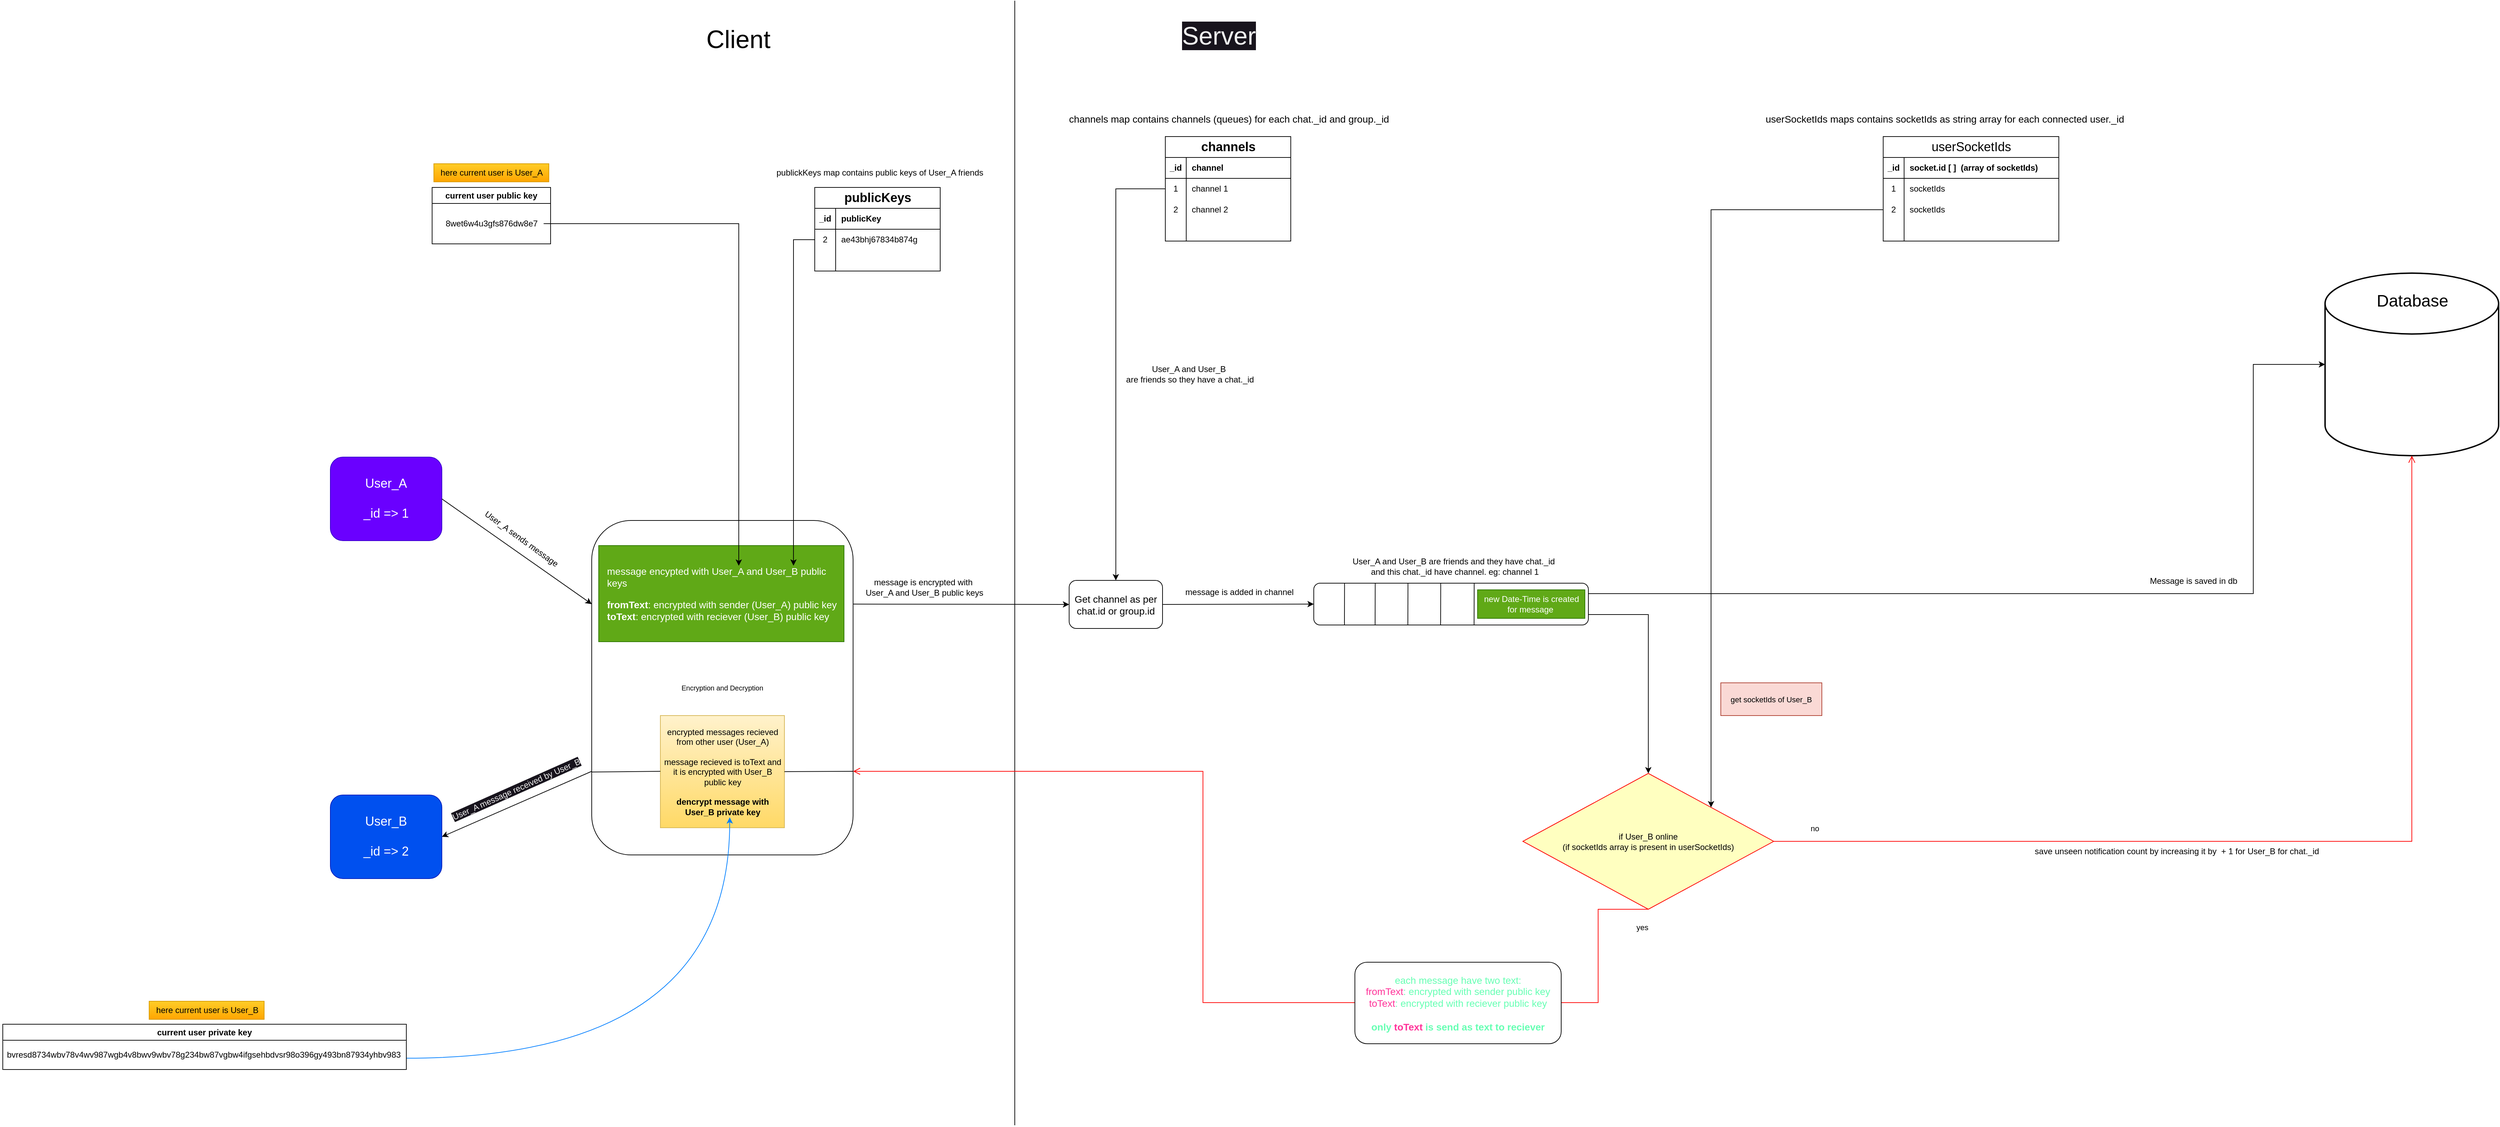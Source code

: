 <mxfile version="24.4.13" type="device">
  <diagram name="Page-1" id="xBdfEz-9WboyrYXsSSGI">
    <mxGraphModel dx="2035" dy="1531" grid="0" gridSize="10" guides="1" tooltips="1" connect="1" arrows="1" fold="1" page="0" pageScale="1" pageWidth="850" pageHeight="1100" math="0" shadow="0">
      <root>
        <mxCell id="0" />
        <mxCell id="1" parent="0" />
        <mxCell id="nuiKF1VjGRspzTlw7c-V-1" value="&lt;font style=&quot;font-size: 18px;&quot;&gt;User_A&lt;/font&gt;&lt;div&gt;&lt;span style=&quot;font-size: 18px;&quot;&gt;&lt;br&gt;&lt;/span&gt;&lt;div&gt;&lt;font style=&quot;font-size: 18px;&quot;&gt;_id =&amp;gt; 1&lt;/font&gt;&lt;/div&gt;&lt;/div&gt;" style="rounded=1;whiteSpace=wrap;html=1;fillColor=#6a00ff;strokeColor=#3700CC;fontColor=#ffffff;" parent="1" vertex="1">
          <mxGeometry x="-213" y="-31" width="160" height="120" as="geometry" />
        </mxCell>
        <mxCell id="nuiKF1VjGRspzTlw7c-V-3" value="" style="endArrow=none;html=1;rounded=0;" parent="1" edge="1">
          <mxGeometry width="50" height="50" relative="1" as="geometry">
            <mxPoint x="769" y="928" as="sourcePoint" />
            <mxPoint x="769" y="-686" as="targetPoint" />
          </mxGeometry>
        </mxCell>
        <mxCell id="nuiKF1VjGRspzTlw7c-V-4" value="&lt;font style=&quot;font-size: 10px;&quot;&gt;Encryption and Decryption&lt;/font&gt;" style="rounded=1;whiteSpace=wrap;html=1;direction=south;" parent="1" vertex="1">
          <mxGeometry x="162" y="60" width="375" height="480" as="geometry" />
        </mxCell>
        <mxCell id="nuiKF1VjGRspzTlw7c-V-5" value="" style="endArrow=classic;html=1;rounded=0;exitX=1;exitY=0.5;exitDx=0;exitDy=0;entryX=0.25;entryY=1;entryDx=0;entryDy=0;" parent="1" source="nuiKF1VjGRspzTlw7c-V-1" target="nuiKF1VjGRspzTlw7c-V-4" edge="1">
          <mxGeometry width="50" height="50" relative="1" as="geometry">
            <mxPoint x="400" y="340" as="sourcePoint" />
            <mxPoint x="450" y="290" as="targetPoint" />
          </mxGeometry>
        </mxCell>
        <mxCell id="nuiKF1VjGRspzTlw7c-V-6" value="User_A sends message" style="text;html=1;align=center;verticalAlign=middle;resizable=0;points=[];autosize=1;strokeColor=none;fillColor=none;rotation=36;" parent="1" vertex="1">
          <mxGeometry x="-12" y="73" width="145" height="26" as="geometry" />
        </mxCell>
        <mxCell id="nuiKF1VjGRspzTlw7c-V-7" value="" style="endArrow=classic;html=1;rounded=0;entryX=0;entryY=0.5;entryDx=0;entryDy=0;exitX=1;exitY=0.5;exitDx=0;exitDy=0;" parent="1" source="nuiKF1VjGRspzTlw7c-V-119" target="nuiKF1VjGRspzTlw7c-V-11" edge="1">
          <mxGeometry width="50" height="50" relative="1" as="geometry">
            <mxPoint x="993" y="196" as="sourcePoint" />
            <mxPoint x="881" y="180" as="targetPoint" />
          </mxGeometry>
        </mxCell>
        <mxCell id="nuiKF1VjGRspzTlw7c-V-8" value="message is encrypted with&amp;nbsp;&lt;div&gt;User_A and User_B public keys&lt;/div&gt;" style="text;html=1;align=center;verticalAlign=middle;resizable=0;points=[];autosize=1;strokeColor=none;fillColor=none;" parent="1" vertex="1">
          <mxGeometry x="545" y="135" width="187" height="41" as="geometry" />
        </mxCell>
        <mxCell id="nuiKF1VjGRspzTlw7c-V-9" value="&lt;font style=&quot;font-size: 36px;&quot;&gt;Client&lt;/font&gt;" style="text;html=1;align=center;verticalAlign=middle;resizable=0;points=[];autosize=1;strokeColor=none;fillColor=none;" parent="1" vertex="1">
          <mxGeometry x="317" y="-659" width="110" height="55" as="geometry" />
        </mxCell>
        <mxCell id="nuiKF1VjGRspzTlw7c-V-10" value="&lt;span style=&quot;color: rgb(240, 240, 240); font-family: Helvetica; font-size: 36px; font-style: normal; font-variant-ligatures: normal; font-variant-caps: normal; font-weight: 400; letter-spacing: normal; orphans: 2; text-align: center; text-indent: 0px; text-transform: none; widows: 2; word-spacing: 0px; -webkit-text-stroke-width: 0px; white-space: nowrap; background-color: rgb(24, 20, 29); text-decoration-thickness: initial; text-decoration-style: initial; text-decoration-color: initial; display: inline !important; float: none;&quot;&gt;Server&lt;/span&gt;" style="text;whiteSpace=wrap;html=1;" parent="1" vertex="1">
          <mxGeometry x="1007.003" y="-663.995" width="120" height="65" as="geometry" />
        </mxCell>
        <mxCell id="nuiKF1VjGRspzTlw7c-V-32" style="edgeStyle=orthogonalEdgeStyle;rounded=0;orthogonalLoop=1;jettySize=auto;html=1;exitX=1;exitY=0.75;exitDx=0;exitDy=0;entryX=0.5;entryY=0;entryDx=0;entryDy=0;" parent="1" source="nuiKF1VjGRspzTlw7c-V-11" target="nuiKF1VjGRspzTlw7c-V-44" edge="1">
          <mxGeometry relative="1" as="geometry">
            <mxPoint x="1573" y="460" as="targetPoint" />
            <mxPoint x="1477" y="194" as="sourcePoint" />
          </mxGeometry>
        </mxCell>
        <mxCell id="nuiKF1VjGRspzTlw7c-V-33" style="edgeStyle=orthogonalEdgeStyle;rounded=0;orthogonalLoop=1;jettySize=auto;html=1;exitX=1;exitY=0.25;exitDx=0;exitDy=0;entryX=0;entryY=0.5;entryDx=0;entryDy=0;entryPerimeter=0;" parent="1" source="nuiKF1VjGRspzTlw7c-V-11" target="nuiKF1VjGRspzTlw7c-V-34" edge="1">
          <mxGeometry relative="1" as="geometry">
            <mxPoint x="2340" y="-74" as="targetPoint" />
            <Array as="points">
              <mxPoint x="2546" y="165" />
              <mxPoint x="2546" y="-164" />
            </Array>
          </mxGeometry>
        </mxCell>
        <mxCell id="nuiKF1VjGRspzTlw7c-V-11" value="" style="rounded=1;whiteSpace=wrap;html=1;" parent="1" vertex="1">
          <mxGeometry x="1198" y="150" width="394" height="60" as="geometry" />
        </mxCell>
        <mxCell id="nuiKF1VjGRspzTlw7c-V-15" value="&lt;font style=&quot;font-size: 14px;&quot;&gt;channels map contains channels (queues) for each chat._id and group._id&lt;/font&gt;" style="text;html=1;align=center;verticalAlign=middle;resizable=0;points=[];autosize=1;strokeColor=none;fillColor=none;" parent="1" vertex="1">
          <mxGeometry x="837" y="-531" width="477" height="29" as="geometry" />
        </mxCell>
        <mxCell id="nuiKF1VjGRspzTlw7c-V-17" value="&lt;span style=&quot;font-size: 18px; text-wrap: wrap;&quot;&gt;channels&lt;/span&gt;" style="shape=table;startSize=30;container=1;collapsible=1;childLayout=tableLayout;fixedRows=1;rowLines=0;fontStyle=1;align=center;resizeLast=1;html=1;" parent="1" vertex="1">
          <mxGeometry x="985" y="-491" width="180" height="150" as="geometry" />
        </mxCell>
        <mxCell id="nuiKF1VjGRspzTlw7c-V-18" value="" style="shape=tableRow;horizontal=0;startSize=0;swimlaneHead=0;swimlaneBody=0;fillColor=none;collapsible=0;dropTarget=0;points=[[0,0.5],[1,0.5]];portConstraint=eastwest;top=0;left=0;right=0;bottom=1;" parent="nuiKF1VjGRspzTlw7c-V-17" vertex="1">
          <mxGeometry y="30" width="180" height="30" as="geometry" />
        </mxCell>
        <mxCell id="nuiKF1VjGRspzTlw7c-V-19" value="_id" style="shape=partialRectangle;connectable=0;fillColor=none;top=0;left=0;bottom=0;right=0;fontStyle=1;overflow=hidden;whiteSpace=wrap;html=1;" parent="nuiKF1VjGRspzTlw7c-V-18" vertex="1">
          <mxGeometry width="30" height="30" as="geometry">
            <mxRectangle width="30" height="30" as="alternateBounds" />
          </mxGeometry>
        </mxCell>
        <mxCell id="nuiKF1VjGRspzTlw7c-V-20" value="channel" style="shape=partialRectangle;connectable=0;fillColor=none;top=0;left=0;bottom=0;right=0;align=left;spacingLeft=6;fontStyle=1;overflow=hidden;whiteSpace=wrap;html=1;" parent="nuiKF1VjGRspzTlw7c-V-18" vertex="1">
          <mxGeometry x="30" width="150" height="30" as="geometry">
            <mxRectangle width="150" height="30" as="alternateBounds" />
          </mxGeometry>
        </mxCell>
        <mxCell id="nuiKF1VjGRspzTlw7c-V-21" value="" style="shape=tableRow;horizontal=0;startSize=0;swimlaneHead=0;swimlaneBody=0;fillColor=none;collapsible=0;dropTarget=0;points=[[0,0.5],[1,0.5]];portConstraint=eastwest;top=0;left=0;right=0;bottom=0;" parent="nuiKF1VjGRspzTlw7c-V-17" vertex="1">
          <mxGeometry y="60" width="180" height="30" as="geometry" />
        </mxCell>
        <mxCell id="nuiKF1VjGRspzTlw7c-V-22" value="1" style="shape=partialRectangle;connectable=0;fillColor=none;top=0;left=0;bottom=0;right=0;editable=1;overflow=hidden;whiteSpace=wrap;html=1;" parent="nuiKF1VjGRspzTlw7c-V-21" vertex="1">
          <mxGeometry width="30" height="30" as="geometry">
            <mxRectangle width="30" height="30" as="alternateBounds" />
          </mxGeometry>
        </mxCell>
        <mxCell id="nuiKF1VjGRspzTlw7c-V-23" value="channel 1" style="shape=partialRectangle;connectable=0;fillColor=none;top=0;left=0;bottom=0;right=0;align=left;spacingLeft=6;overflow=hidden;whiteSpace=wrap;html=1;" parent="nuiKF1VjGRspzTlw7c-V-21" vertex="1">
          <mxGeometry x="30" width="150" height="30" as="geometry">
            <mxRectangle width="150" height="30" as="alternateBounds" />
          </mxGeometry>
        </mxCell>
        <mxCell id="nuiKF1VjGRspzTlw7c-V-24" value="" style="shape=tableRow;horizontal=0;startSize=0;swimlaneHead=0;swimlaneBody=0;fillColor=none;collapsible=0;dropTarget=0;points=[[0,0.5],[1,0.5]];portConstraint=eastwest;top=0;left=0;right=0;bottom=0;" parent="nuiKF1VjGRspzTlw7c-V-17" vertex="1">
          <mxGeometry y="90" width="180" height="30" as="geometry" />
        </mxCell>
        <mxCell id="nuiKF1VjGRspzTlw7c-V-25" value="2" style="shape=partialRectangle;connectable=0;fillColor=none;top=0;left=0;bottom=0;right=0;editable=1;overflow=hidden;whiteSpace=wrap;html=1;" parent="nuiKF1VjGRspzTlw7c-V-24" vertex="1">
          <mxGeometry width="30" height="30" as="geometry">
            <mxRectangle width="30" height="30" as="alternateBounds" />
          </mxGeometry>
        </mxCell>
        <mxCell id="nuiKF1VjGRspzTlw7c-V-26" value="channel 2" style="shape=partialRectangle;connectable=0;fillColor=none;top=0;left=0;bottom=0;right=0;align=left;spacingLeft=6;overflow=hidden;whiteSpace=wrap;html=1;" parent="nuiKF1VjGRspzTlw7c-V-24" vertex="1">
          <mxGeometry x="30" width="150" height="30" as="geometry">
            <mxRectangle width="150" height="30" as="alternateBounds" />
          </mxGeometry>
        </mxCell>
        <mxCell id="nuiKF1VjGRspzTlw7c-V-27" value="" style="shape=tableRow;horizontal=0;startSize=0;swimlaneHead=0;swimlaneBody=0;fillColor=none;collapsible=0;dropTarget=0;points=[[0,0.5],[1,0.5]];portConstraint=eastwest;top=0;left=0;right=0;bottom=0;" parent="nuiKF1VjGRspzTlw7c-V-17" vertex="1">
          <mxGeometry y="120" width="180" height="30" as="geometry" />
        </mxCell>
        <mxCell id="nuiKF1VjGRspzTlw7c-V-28" value="" style="shape=partialRectangle;connectable=0;fillColor=none;top=0;left=0;bottom=0;right=0;editable=1;overflow=hidden;whiteSpace=wrap;html=1;" parent="nuiKF1VjGRspzTlw7c-V-27" vertex="1">
          <mxGeometry width="30" height="30" as="geometry">
            <mxRectangle width="30" height="30" as="alternateBounds" />
          </mxGeometry>
        </mxCell>
        <mxCell id="nuiKF1VjGRspzTlw7c-V-29" value="" style="shape=partialRectangle;connectable=0;fillColor=none;top=0;left=0;bottom=0;right=0;align=left;spacingLeft=6;overflow=hidden;whiteSpace=wrap;html=1;" parent="nuiKF1VjGRspzTlw7c-V-27" vertex="1">
          <mxGeometry x="30" width="150" height="30" as="geometry">
            <mxRectangle width="150" height="30" as="alternateBounds" />
          </mxGeometry>
        </mxCell>
        <mxCell id="nuiKF1VjGRspzTlw7c-V-30" value="User_A and User_B are friends and they have chat._id&amp;nbsp;&lt;div&gt;and this chat._id have channel. eg: channel 1&lt;/div&gt;" style="text;html=1;align=center;verticalAlign=middle;resizable=0;points=[];autosize=1;strokeColor=none;fillColor=none;" parent="1" vertex="1">
          <mxGeometry x="1244" y="105" width="312" height="41" as="geometry" />
        </mxCell>
        <mxCell id="nuiKF1VjGRspzTlw7c-V-31" value="message is added in channel" style="text;html=1;align=center;verticalAlign=middle;resizable=0;points=[];autosize=1;strokeColor=none;fillColor=none;" parent="1" vertex="1">
          <mxGeometry x="1004" y="150" width="173" height="26" as="geometry" />
        </mxCell>
        <mxCell id="nuiKF1VjGRspzTlw7c-V-34" value="" style="strokeWidth=2;html=1;shape=mxgraph.flowchart.database;whiteSpace=wrap;" parent="1" vertex="1">
          <mxGeometry x="2649" y="-295" width="249" height="262" as="geometry" />
        </mxCell>
        <mxCell id="nuiKF1VjGRspzTlw7c-V-35" value="&lt;font style=&quot;font-size: 24px;&quot;&gt;Database&lt;/font&gt;" style="text;html=1;align=center;verticalAlign=middle;resizable=0;points=[];autosize=1;strokeColor=none;fillColor=none;" parent="1" vertex="1">
          <mxGeometry x="2713" y="-276" width="121" height="41" as="geometry" />
        </mxCell>
        <mxCell id="nuiKF1VjGRspzTlw7c-V-36" value="Message is saved in db" style="text;html=1;align=center;verticalAlign=middle;resizable=0;points=[];autosize=1;strokeColor=none;fillColor=none;" parent="1" vertex="1">
          <mxGeometry x="2388" y="133.5" width="143" height="26" as="geometry" />
        </mxCell>
        <mxCell id="nuiKF1VjGRspzTlw7c-V-37" value="" style="endArrow=none;html=1;rounded=0;exitX=0.806;exitY=0.996;exitDx=0;exitDy=0;exitPerimeter=0;" parent="1" edge="1">
          <mxGeometry width="50" height="50" relative="1" as="geometry">
            <mxPoint x="1428.002" y="210" as="sourcePoint" />
            <mxPoint x="1428.17" y="150.24" as="targetPoint" />
          </mxGeometry>
        </mxCell>
        <mxCell id="nuiKF1VjGRspzTlw7c-V-39" value="new Date-Time is created&lt;div&gt;for message&amp;nbsp;&lt;/div&gt;" style="text;html=1;align=center;verticalAlign=middle;resizable=0;points=[];autosize=1;strokeColor=#2D7600;fillColor=#60a917;fontColor=#ffffff;" parent="1" vertex="1">
          <mxGeometry x="1433" y="159.5" width="154" height="41" as="geometry" />
        </mxCell>
        <mxCell id="nuiKF1VjGRspzTlw7c-V-40" value="" style="endArrow=none;html=1;rounded=0;exitX=0.806;exitY=0.996;exitDx=0;exitDy=0;exitPerimeter=0;" parent="1" edge="1">
          <mxGeometry width="50" height="50" relative="1" as="geometry">
            <mxPoint x="1380.002" y="210" as="sourcePoint" />
            <mxPoint x="1380.17" y="150.24" as="targetPoint" />
          </mxGeometry>
        </mxCell>
        <mxCell id="nuiKF1VjGRspzTlw7c-V-41" value="" style="endArrow=none;html=1;rounded=0;exitX=0.806;exitY=0.996;exitDx=0;exitDy=0;exitPerimeter=0;" parent="1" edge="1">
          <mxGeometry width="50" height="50" relative="1" as="geometry">
            <mxPoint x="1333.002" y="210" as="sourcePoint" />
            <mxPoint x="1333.17" y="150.24" as="targetPoint" />
          </mxGeometry>
        </mxCell>
        <mxCell id="nuiKF1VjGRspzTlw7c-V-42" value="" style="endArrow=none;html=1;rounded=0;exitX=0.806;exitY=0.996;exitDx=0;exitDy=0;exitPerimeter=0;" parent="1" edge="1">
          <mxGeometry width="50" height="50" relative="1" as="geometry">
            <mxPoint x="1286.002" y="210" as="sourcePoint" />
            <mxPoint x="1286.17" y="150.24" as="targetPoint" />
          </mxGeometry>
        </mxCell>
        <mxCell id="nuiKF1VjGRspzTlw7c-V-43" value="" style="endArrow=none;html=1;rounded=0;exitX=0.806;exitY=0.996;exitDx=0;exitDy=0;exitPerimeter=0;" parent="1" edge="1">
          <mxGeometry width="50" height="50" relative="1" as="geometry">
            <mxPoint x="1242.002" y="209.76" as="sourcePoint" />
            <mxPoint x="1242.17" y="150" as="targetPoint" />
          </mxGeometry>
        </mxCell>
        <mxCell id="nuiKF1VjGRspzTlw7c-V-44" value="if User_B online&lt;div&gt;(if socketIds array is present in userSocketIds)&lt;/div&gt;" style="rhombus;whiteSpace=wrap;html=1;fontColor=#000000;fillColor=#ffffc0;strokeColor=#ff0000;" parent="1" vertex="1">
          <mxGeometry x="1498" y="423" width="360" height="195" as="geometry" />
        </mxCell>
        <mxCell id="nuiKF1VjGRspzTlw7c-V-45" value="no" style="edgeStyle=orthogonalEdgeStyle;html=1;align=left;verticalAlign=bottom;endArrow=open;endSize=8;strokeColor=#ff0000;rounded=0;entryX=0.5;entryY=1;entryDx=0;entryDy=0;entryPerimeter=0;" parent="1" source="nuiKF1VjGRspzTlw7c-V-44" target="nuiKF1VjGRspzTlw7c-V-34" edge="1">
          <mxGeometry x="-0.931" y="10" relative="1" as="geometry">
            <mxPoint x="2062" y="365" as="targetPoint" />
            <mxPoint as="offset" />
          </mxGeometry>
        </mxCell>
        <mxCell id="nuiKF1VjGRspzTlw7c-V-46" value="yes" style="edgeStyle=orthogonalEdgeStyle;html=1;align=left;verticalAlign=top;endArrow=open;endSize=8;strokeColor=#ff0000;rounded=0;exitX=0.5;exitY=1;exitDx=0;exitDy=0;entryX=0.75;entryY=0;entryDx=0;entryDy=0;" parent="1" source="nuiKF1VjGRspzTlw7c-V-44" target="nuiKF1VjGRspzTlw7c-V-4" edge="1">
          <mxGeometry x="-0.976" y="13" relative="1" as="geometry">
            <mxPoint x="430" y="550" as="targetPoint" />
            <Array as="points">
              <mxPoint x="1606" y="752" />
              <mxPoint x="1039" y="752" />
              <mxPoint x="1039" y="420" />
            </Array>
            <mxPoint as="offset" />
          </mxGeometry>
        </mxCell>
        <mxCell id="nuiKF1VjGRspzTlw7c-V-47" value="save unseen notification count by increasing it by&amp;nbsp; + 1 for User_B for chat._id" style="text;html=1;align=center;verticalAlign=middle;resizable=0;points=[];autosize=1;strokeColor=none;fillColor=none;" parent="1" vertex="1">
          <mxGeometry x="2223" y="522" width="426" height="26" as="geometry" />
        </mxCell>
        <mxCell id="nuiKF1VjGRspzTlw7c-V-91" value="&lt;font style=&quot;font-size: 14px;&quot;&gt;userSocketIds maps contains socketIds as string array for each connected user._id&amp;nbsp;&lt;/font&gt;" style="text;html=1;align=center;verticalAlign=middle;resizable=0;points=[];autosize=1;strokeColor=none;fillColor=none;" parent="1" vertex="1">
          <mxGeometry x="1837" y="-531" width="536" height="29" as="geometry" />
        </mxCell>
        <mxCell id="nuiKF1VjGRspzTlw7c-V-92" value="&lt;span style=&quot;font-weight: 400;&quot;&gt;&lt;font style=&quot;font-size: 18px;&quot;&gt;userSocketIds&lt;/font&gt;&lt;/span&gt;" style="shape=table;startSize=30;container=1;collapsible=1;childLayout=tableLayout;fixedRows=1;rowLines=0;fontStyle=1;align=center;resizeLast=1;html=1;" parent="1" vertex="1">
          <mxGeometry x="2015" y="-491" width="252" height="150" as="geometry" />
        </mxCell>
        <mxCell id="nuiKF1VjGRspzTlw7c-V-93" value="" style="shape=tableRow;horizontal=0;startSize=0;swimlaneHead=0;swimlaneBody=0;fillColor=none;collapsible=0;dropTarget=0;points=[[0,0.5],[1,0.5]];portConstraint=eastwest;top=0;left=0;right=0;bottom=1;" parent="nuiKF1VjGRspzTlw7c-V-92" vertex="1">
          <mxGeometry y="30" width="252" height="30" as="geometry" />
        </mxCell>
        <mxCell id="nuiKF1VjGRspzTlw7c-V-94" value="_id" style="shape=partialRectangle;connectable=0;fillColor=none;top=0;left=0;bottom=0;right=0;fontStyle=1;overflow=hidden;whiteSpace=wrap;html=1;" parent="nuiKF1VjGRspzTlw7c-V-93" vertex="1">
          <mxGeometry width="30" height="30" as="geometry">
            <mxRectangle width="30" height="30" as="alternateBounds" />
          </mxGeometry>
        </mxCell>
        <mxCell id="nuiKF1VjGRspzTlw7c-V-95" value="socket.id [ ]&amp;nbsp; (array of socketIds)" style="shape=partialRectangle;connectable=0;fillColor=none;top=0;left=0;bottom=0;right=0;align=left;spacingLeft=6;fontStyle=1;overflow=hidden;whiteSpace=wrap;html=1;" parent="nuiKF1VjGRspzTlw7c-V-93" vertex="1">
          <mxGeometry x="30" width="222" height="30" as="geometry">
            <mxRectangle width="222" height="30" as="alternateBounds" />
          </mxGeometry>
        </mxCell>
        <mxCell id="nuiKF1VjGRspzTlw7c-V-96" value="" style="shape=tableRow;horizontal=0;startSize=0;swimlaneHead=0;swimlaneBody=0;fillColor=none;collapsible=0;dropTarget=0;points=[[0,0.5],[1,0.5]];portConstraint=eastwest;top=0;left=0;right=0;bottom=0;" parent="nuiKF1VjGRspzTlw7c-V-92" vertex="1">
          <mxGeometry y="60" width="252" height="30" as="geometry" />
        </mxCell>
        <mxCell id="nuiKF1VjGRspzTlw7c-V-97" value="1" style="shape=partialRectangle;connectable=0;fillColor=none;top=0;left=0;bottom=0;right=0;editable=1;overflow=hidden;whiteSpace=wrap;html=1;" parent="nuiKF1VjGRspzTlw7c-V-96" vertex="1">
          <mxGeometry width="30" height="30" as="geometry">
            <mxRectangle width="30" height="30" as="alternateBounds" />
          </mxGeometry>
        </mxCell>
        <mxCell id="nuiKF1VjGRspzTlw7c-V-98" value="socketIds" style="shape=partialRectangle;connectable=0;fillColor=none;top=0;left=0;bottom=0;right=0;align=left;spacingLeft=6;overflow=hidden;whiteSpace=wrap;html=1;" parent="nuiKF1VjGRspzTlw7c-V-96" vertex="1">
          <mxGeometry x="30" width="222" height="30" as="geometry">
            <mxRectangle width="222" height="30" as="alternateBounds" />
          </mxGeometry>
        </mxCell>
        <mxCell id="nuiKF1VjGRspzTlw7c-V-99" value="" style="shape=tableRow;horizontal=0;startSize=0;swimlaneHead=0;swimlaneBody=0;fillColor=none;collapsible=0;dropTarget=0;points=[[0,0.5],[1,0.5]];portConstraint=eastwest;top=0;left=0;right=0;bottom=0;" parent="nuiKF1VjGRspzTlw7c-V-92" vertex="1">
          <mxGeometry y="90" width="252" height="30" as="geometry" />
        </mxCell>
        <mxCell id="nuiKF1VjGRspzTlw7c-V-100" value="2" style="shape=partialRectangle;connectable=0;fillColor=none;top=0;left=0;bottom=0;right=0;editable=1;overflow=hidden;whiteSpace=wrap;html=1;" parent="nuiKF1VjGRspzTlw7c-V-99" vertex="1">
          <mxGeometry width="30" height="30" as="geometry">
            <mxRectangle width="30" height="30" as="alternateBounds" />
          </mxGeometry>
        </mxCell>
        <mxCell id="nuiKF1VjGRspzTlw7c-V-101" value="socketIds" style="shape=partialRectangle;connectable=0;fillColor=none;top=0;left=0;bottom=0;right=0;align=left;spacingLeft=6;overflow=hidden;whiteSpace=wrap;html=1;" parent="nuiKF1VjGRspzTlw7c-V-99" vertex="1">
          <mxGeometry x="30" width="222" height="30" as="geometry">
            <mxRectangle width="222" height="30" as="alternateBounds" />
          </mxGeometry>
        </mxCell>
        <mxCell id="nuiKF1VjGRspzTlw7c-V-102" value="" style="shape=tableRow;horizontal=0;startSize=0;swimlaneHead=0;swimlaneBody=0;fillColor=none;collapsible=0;dropTarget=0;points=[[0,0.5],[1,0.5]];portConstraint=eastwest;top=0;left=0;right=0;bottom=0;" parent="nuiKF1VjGRspzTlw7c-V-92" vertex="1">
          <mxGeometry y="120" width="252" height="30" as="geometry" />
        </mxCell>
        <mxCell id="nuiKF1VjGRspzTlw7c-V-103" value="" style="shape=partialRectangle;connectable=0;fillColor=none;top=0;left=0;bottom=0;right=0;editable=1;overflow=hidden;whiteSpace=wrap;html=1;" parent="nuiKF1VjGRspzTlw7c-V-102" vertex="1">
          <mxGeometry width="30" height="30" as="geometry">
            <mxRectangle width="30" height="30" as="alternateBounds" />
          </mxGeometry>
        </mxCell>
        <mxCell id="nuiKF1VjGRspzTlw7c-V-104" value="" style="shape=partialRectangle;connectable=0;fillColor=none;top=0;left=0;bottom=0;right=0;align=left;spacingLeft=6;overflow=hidden;whiteSpace=wrap;html=1;" parent="nuiKF1VjGRspzTlw7c-V-102" vertex="1">
          <mxGeometry x="30" width="222" height="30" as="geometry">
            <mxRectangle width="222" height="30" as="alternateBounds" />
          </mxGeometry>
        </mxCell>
        <mxCell id="nuiKF1VjGRspzTlw7c-V-112" style="edgeStyle=orthogonalEdgeStyle;rounded=0;orthogonalLoop=1;jettySize=auto;html=1;exitX=0;exitY=0.5;exitDx=0;exitDy=0;entryX=1;entryY=0;entryDx=0;entryDy=0;" parent="1" source="nuiKF1VjGRspzTlw7c-V-99" target="nuiKF1VjGRspzTlw7c-V-44" edge="1">
          <mxGeometry relative="1" as="geometry">
            <mxPoint x="1902" y="267" as="targetPoint" />
          </mxGeometry>
        </mxCell>
        <mxCell id="nuiKF1VjGRspzTlw7c-V-115" value="" style="endArrow=classic;html=1;rounded=0;entryX=1;entryY=0.5;entryDx=0;entryDy=0;exitX=0.75;exitY=1;exitDx=0;exitDy=0;" parent="1" source="nuiKF1VjGRspzTlw7c-V-4" target="cfrhRi3zTsHiO-jlDfqi-20" edge="1">
          <mxGeometry width="50" height="50" relative="1" as="geometry">
            <mxPoint x="11" y="444" as="sourcePoint" />
            <mxPoint x="-53.0" y="514.5" as="targetPoint" />
          </mxGeometry>
        </mxCell>
        <mxCell id="nuiKF1VjGRspzTlw7c-V-116" value="&lt;span style=&quot;color: rgb(240, 240, 240); font-family: Helvetica; font-size: 12px; font-style: normal; font-variant-ligatures: normal; font-variant-caps: normal; font-weight: 400; letter-spacing: normal; orphans: 2; text-align: center; text-indent: 0px; text-transform: none; widows: 2; word-spacing: 0px; -webkit-text-stroke-width: 0px; white-space: nowrap; background-color: rgb(24, 20, 29); text-decoration-thickness: initial; text-decoration-style: initial; text-decoration-color: initial; display: inline !important; float: none;&quot;&gt;User_A message received by User_B&lt;/span&gt;" style="text;whiteSpace=wrap;html=1;rotation=-24;" parent="1" vertex="1">
          <mxGeometry x="-46" y="431" width="205" height="36" as="geometry" />
        </mxCell>
        <mxCell id="nuiKF1VjGRspzTlw7c-V-118" value="&lt;font color=&quot;#66ffb3&quot; style=&quot;font-size: 14px;&quot;&gt;each message have two text:&lt;/font&gt;&lt;div&gt;&lt;font color=&quot;#ff3399&quot; style=&quot;font-size: 14px;&quot;&gt;fromText&lt;/font&gt;&lt;font color=&quot;#66ffb3&quot; style=&quot;font-size: 14px;&quot;&gt;: encrypted with sender public key&lt;/font&gt;&lt;/div&gt;&lt;div&gt;&lt;font color=&quot;#ff3399&quot; style=&quot;font-size: 14px;&quot;&gt;toText&lt;/font&gt;&lt;font color=&quot;#66ffb3&quot; style=&quot;font-size: 14px;&quot;&gt;: encrypted with reciever public key&lt;/font&gt;&lt;/div&gt;&lt;div&gt;&lt;font color=&quot;#66ffb3&quot; style=&quot;font-size: 14px;&quot;&gt;&lt;br&gt;&lt;/font&gt;&lt;/div&gt;&lt;div&gt;&lt;font style=&quot;font-size: 14px;&quot;&gt;&lt;b style=&quot;&quot;&gt;&lt;font color=&quot;#66ffb3&quot;&gt;only &lt;/font&gt;&lt;font color=&quot;#ff3399&quot;&gt;toText&lt;/font&gt;&lt;font color=&quot;#66ffb3&quot;&gt; is send as text to reciever&lt;/font&gt;&lt;/b&gt;&lt;/font&gt;&lt;/div&gt;" style="rounded=1;whiteSpace=wrap;html=1;" parent="1" vertex="1">
          <mxGeometry x="1257" y="694" width="296" height="117" as="geometry" />
        </mxCell>
        <mxCell id="nuiKF1VjGRspzTlw7c-V-120" style="edgeStyle=orthogonalEdgeStyle;rounded=0;orthogonalLoop=1;jettySize=auto;html=1;exitX=0;exitY=0.5;exitDx=0;exitDy=0;entryX=0.5;entryY=0;entryDx=0;entryDy=0;" parent="1" source="nuiKF1VjGRspzTlw7c-V-21" target="nuiKF1VjGRspzTlw7c-V-119" edge="1">
          <mxGeometry relative="1" as="geometry" />
        </mxCell>
        <mxCell id="cfrhRi3zTsHiO-jlDfqi-1" value="" style="endArrow=classic;html=1;rounded=0;exitX=0.25;exitY=0;exitDx=0;exitDy=0;entryX=0;entryY=0.5;entryDx=0;entryDy=0;" parent="1" source="nuiKF1VjGRspzTlw7c-V-4" target="nuiKF1VjGRspzTlw7c-V-119" edge="1">
          <mxGeometry width="50" height="50" relative="1" as="geometry">
            <mxPoint x="260" y="180" as="sourcePoint" />
            <mxPoint x="1117" y="180" as="targetPoint" />
          </mxGeometry>
        </mxCell>
        <mxCell id="nuiKF1VjGRspzTlw7c-V-119" value="&lt;font style=&quot;font-size: 14px;&quot;&gt;Get channel as per chat.id or group.id&lt;/font&gt;" style="rounded=1;whiteSpace=wrap;html=1;" parent="1" vertex="1">
          <mxGeometry x="847" y="146" width="134" height="69" as="geometry" />
        </mxCell>
        <mxCell id="cfrhRi3zTsHiO-jlDfqi-2" value="&lt;span style=&quot;font-size: 18px; text-wrap: wrap;&quot;&gt;publicKeys&lt;/span&gt;" style="shape=table;startSize=30;container=1;collapsible=1;childLayout=tableLayout;fixedRows=1;rowLines=0;fontStyle=1;align=center;resizeLast=1;html=1;" parent="1" vertex="1">
          <mxGeometry x="482" y="-418" width="180" height="120" as="geometry" />
        </mxCell>
        <mxCell id="cfrhRi3zTsHiO-jlDfqi-3" value="" style="shape=tableRow;horizontal=0;startSize=0;swimlaneHead=0;swimlaneBody=0;fillColor=none;collapsible=0;dropTarget=0;points=[[0,0.5],[1,0.5]];portConstraint=eastwest;top=0;left=0;right=0;bottom=1;" parent="cfrhRi3zTsHiO-jlDfqi-2" vertex="1">
          <mxGeometry y="30" width="180" height="30" as="geometry" />
        </mxCell>
        <mxCell id="cfrhRi3zTsHiO-jlDfqi-4" value="_id" style="shape=partialRectangle;connectable=0;fillColor=none;top=0;left=0;bottom=0;right=0;fontStyle=1;overflow=hidden;whiteSpace=wrap;html=1;" parent="cfrhRi3zTsHiO-jlDfqi-3" vertex="1">
          <mxGeometry width="30" height="30" as="geometry">
            <mxRectangle width="30" height="30" as="alternateBounds" />
          </mxGeometry>
        </mxCell>
        <mxCell id="cfrhRi3zTsHiO-jlDfqi-5" value="publicKey" style="shape=partialRectangle;connectable=0;fillColor=none;top=0;left=0;bottom=0;right=0;align=left;spacingLeft=6;fontStyle=1;overflow=hidden;whiteSpace=wrap;html=1;" parent="cfrhRi3zTsHiO-jlDfqi-3" vertex="1">
          <mxGeometry x="30" width="150" height="30" as="geometry">
            <mxRectangle width="150" height="30" as="alternateBounds" />
          </mxGeometry>
        </mxCell>
        <mxCell id="cfrhRi3zTsHiO-jlDfqi-9" value="" style="shape=tableRow;horizontal=0;startSize=0;swimlaneHead=0;swimlaneBody=0;fillColor=none;collapsible=0;dropTarget=0;points=[[0,0.5],[1,0.5]];portConstraint=eastwest;top=0;left=0;right=0;bottom=0;" parent="cfrhRi3zTsHiO-jlDfqi-2" vertex="1">
          <mxGeometry y="60" width="180" height="30" as="geometry" />
        </mxCell>
        <mxCell id="cfrhRi3zTsHiO-jlDfqi-10" value="2" style="shape=partialRectangle;connectable=0;fillColor=none;top=0;left=0;bottom=0;right=0;editable=1;overflow=hidden;whiteSpace=wrap;html=1;" parent="cfrhRi3zTsHiO-jlDfqi-9" vertex="1">
          <mxGeometry width="30" height="30" as="geometry">
            <mxRectangle width="30" height="30" as="alternateBounds" />
          </mxGeometry>
        </mxCell>
        <mxCell id="cfrhRi3zTsHiO-jlDfqi-11" value="ae43bhj67834b874g" style="shape=partialRectangle;connectable=0;fillColor=none;top=0;left=0;bottom=0;right=0;align=left;spacingLeft=6;overflow=hidden;whiteSpace=wrap;html=1;" parent="cfrhRi3zTsHiO-jlDfqi-9" vertex="1">
          <mxGeometry x="30" width="150" height="30" as="geometry">
            <mxRectangle width="150" height="30" as="alternateBounds" />
          </mxGeometry>
        </mxCell>
        <mxCell id="cfrhRi3zTsHiO-jlDfqi-12" value="" style="shape=tableRow;horizontal=0;startSize=0;swimlaneHead=0;swimlaneBody=0;fillColor=none;collapsible=0;dropTarget=0;points=[[0,0.5],[1,0.5]];portConstraint=eastwest;top=0;left=0;right=0;bottom=0;" parent="cfrhRi3zTsHiO-jlDfqi-2" vertex="1">
          <mxGeometry y="90" width="180" height="30" as="geometry" />
        </mxCell>
        <mxCell id="cfrhRi3zTsHiO-jlDfqi-13" value="" style="shape=partialRectangle;connectable=0;fillColor=none;top=0;left=0;bottom=0;right=0;editable=1;overflow=hidden;whiteSpace=wrap;html=1;" parent="cfrhRi3zTsHiO-jlDfqi-12" vertex="1">
          <mxGeometry width="30" height="30" as="geometry">
            <mxRectangle width="30" height="30" as="alternateBounds" />
          </mxGeometry>
        </mxCell>
        <mxCell id="cfrhRi3zTsHiO-jlDfqi-14" value="" style="shape=partialRectangle;connectable=0;fillColor=none;top=0;left=0;bottom=0;right=0;align=left;spacingLeft=6;overflow=hidden;whiteSpace=wrap;html=1;" parent="cfrhRi3zTsHiO-jlDfqi-12" vertex="1">
          <mxGeometry x="30" width="150" height="30" as="geometry">
            <mxRectangle width="150" height="30" as="alternateBounds" />
          </mxGeometry>
        </mxCell>
        <mxCell id="cfrhRi3zTsHiO-jlDfqi-18" value="current user public key" style="swimlane;whiteSpace=wrap;html=1;" parent="1" vertex="1">
          <mxGeometry x="-67" y="-418" width="170" height="81" as="geometry" />
        </mxCell>
        <mxCell id="cfrhRi3zTsHiO-jlDfqi-19" value="8wet6w4u3gfs876dw8e7" style="text;html=1;align=center;verticalAlign=middle;resizable=0;points=[];autosize=1;strokeColor=none;fillColor=none;" parent="cfrhRi3zTsHiO-jlDfqi-18" vertex="1">
          <mxGeometry x="10" y="39" width="150" height="26" as="geometry" />
        </mxCell>
        <mxCell id="cfrhRi3zTsHiO-jlDfqi-20" value="&lt;font style=&quot;font-size: 18px;&quot;&gt;User_B&lt;/font&gt;&lt;div&gt;&lt;span style=&quot;font-size: 18px;&quot;&gt;&lt;br&gt;&lt;/span&gt;&lt;div&gt;&lt;font style=&quot;font-size: 18px;&quot;&gt;_id =&amp;gt; 2&lt;/font&gt;&lt;/div&gt;&lt;/div&gt;" style="rounded=1;whiteSpace=wrap;html=1;fillColor=#0050ef;fontColor=#ffffff;strokeColor=#001DBC;" parent="1" vertex="1">
          <mxGeometry x="-213" y="454" width="160" height="120" as="geometry" />
        </mxCell>
        <mxCell id="cfrhRi3zTsHiO-jlDfqi-21" value="User_A and User_B&amp;nbsp;&lt;div&gt;are friends so they have a chat._id&lt;/div&gt;" style="text;html=1;align=center;verticalAlign=middle;resizable=0;points=[];autosize=1;strokeColor=none;fillColor=none;" parent="1" vertex="1">
          <mxGeometry x="919" y="-171" width="201" height="41" as="geometry" />
        </mxCell>
        <mxCell id="cfrhRi3zTsHiO-jlDfqi-22" value="&lt;div style=&quot;&quot;&gt;&lt;div style=&quot;&quot;&gt;&lt;span style=&quot;background-color: initial;&quot;&gt;&lt;font style=&quot;font-size: 14px;&quot;&gt;message encypted with User_A and User_B public keys&lt;/font&gt;&lt;/span&gt;&lt;/div&gt;&lt;div style=&quot;&quot;&gt;&lt;span style=&quot;background-color: initial;&quot;&gt;&lt;br&gt;&lt;/span&gt;&lt;/div&gt;&lt;div style=&quot;&quot;&gt;&lt;font style=&quot;font-size: 14px;&quot;&gt;&lt;b&gt;fromText&lt;/b&gt;: encrypted with sender&amp;nbsp;&lt;span style=&quot;background-color: initial;&quot;&gt;(User_A)&lt;/span&gt;&lt;span style=&quot;background-color: initial;&quot;&gt;&amp;nbsp;public key&lt;/span&gt;&lt;/font&gt;&lt;/div&gt;&lt;div style=&quot;&quot;&gt;&lt;font style=&quot;font-size: 14px;&quot;&gt;&lt;b&gt;toText&lt;/b&gt;: encrypted with reciever&amp;nbsp;&lt;span style=&quot;background-color: initial;&quot;&gt;(User_B)&lt;/span&gt;&lt;span style=&quot;background-color: initial;&quot;&gt;&amp;nbsp;public key&lt;/span&gt;&lt;/font&gt;&lt;/div&gt;&lt;/div&gt;" style="rounded=0;whiteSpace=wrap;html=1;fillColor=#60a917;fontColor=#ffffff;strokeColor=#2D7600;spacing=12;align=left;glass=0;" parent="1" vertex="1">
          <mxGeometry x="172" y="96" width="352" height="138" as="geometry" />
        </mxCell>
        <mxCell id="cfrhRi3zTsHiO-jlDfqi-25" style="edgeStyle=orthogonalEdgeStyle;rounded=0;orthogonalLoop=1;jettySize=auto;html=1;exitX=0;exitY=0.5;exitDx=0;exitDy=0;entryX=0.794;entryY=0.209;entryDx=0;entryDy=0;entryPerimeter=0;" parent="1" source="cfrhRi3zTsHiO-jlDfqi-9" target="cfrhRi3zTsHiO-jlDfqi-22" edge="1">
          <mxGeometry relative="1" as="geometry">
            <Array as="points">
              <mxPoint x="451" y="-343" />
            </Array>
          </mxGeometry>
        </mxCell>
        <mxCell id="cfrhRi3zTsHiO-jlDfqi-26" style="edgeStyle=orthogonalEdgeStyle;rounded=0;orthogonalLoop=1;jettySize=auto;html=1;entryX=0.571;entryY=0.21;entryDx=0;entryDy=0;entryPerimeter=0;" parent="1" source="cfrhRi3zTsHiO-jlDfqi-19" target="cfrhRi3zTsHiO-jlDfqi-22" edge="1">
          <mxGeometry relative="1" as="geometry">
            <mxPoint x="365" y="43" as="targetPoint" />
          </mxGeometry>
        </mxCell>
        <mxCell id="cfrhRi3zTsHiO-jlDfqi-27" value="publickKeys map contains public keys of User_A friends" style="text;html=1;align=center;verticalAlign=middle;resizable=0;points=[];autosize=1;strokeColor=none;fillColor=none;" parent="1" vertex="1">
          <mxGeometry x="417" y="-452" width="315" height="26" as="geometry" />
        </mxCell>
        <mxCell id="cfrhRi3zTsHiO-jlDfqi-28" value="&lt;font color=&quot;#000000&quot;&gt;encrypted messages recieved from other user (User_A)&lt;/font&gt;&lt;div&gt;&lt;font color=&quot;#000000&quot;&gt;&lt;br&gt;&lt;/font&gt;&lt;/div&gt;&lt;div&gt;&lt;font color=&quot;#000000&quot;&gt;message recieved is toText and it is encrypted with User_B public key&lt;/font&gt;&lt;/div&gt;&lt;div&gt;&lt;font color=&quot;#000000&quot;&gt;&lt;br&gt;&lt;/font&gt;&lt;/div&gt;&lt;div&gt;&lt;font color=&quot;#000000&quot;&gt;&lt;b&gt;dencrypt message with User_B private key&lt;/b&gt;&lt;/font&gt;&lt;/div&gt;" style="rounded=0;whiteSpace=wrap;html=1;fillColor=#fff2cc;gradientColor=#ffd966;strokeColor=#d6b656;" parent="1" vertex="1">
          <mxGeometry x="260.5" y="340" width="178" height="161" as="geometry" />
        </mxCell>
        <mxCell id="cfrhRi3zTsHiO-jlDfqi-33" style="edgeStyle=orthogonalEdgeStyle;rounded=0;orthogonalLoop=1;jettySize=auto;html=1;exitX=1;exitY=0.75;exitDx=0;exitDy=0;labelBackgroundColor=#33FF99;fontColor=#00FF80;fillColor=#d5e8d4;gradientColor=#97d077;strokeColor=#007FFF;curved=1;" parent="1" source="cfrhRi3zTsHiO-jlDfqi-29" edge="1">
          <mxGeometry relative="1" as="geometry">
            <mxPoint x="360" y="486" as="targetPoint" />
          </mxGeometry>
        </mxCell>
        <mxCell id="cfrhRi3zTsHiO-jlDfqi-29" value="current user private key" style="swimlane;whiteSpace=wrap;html=1;" parent="1" vertex="1">
          <mxGeometry x="-683" y="783" width="579" height="65" as="geometry" />
        </mxCell>
        <mxCell id="cfrhRi3zTsHiO-jlDfqi-30" value="bvresd8734wbv78v4wv987wgb4v8bwv9wbv78g234bw87vgbw4ifgsehbdvsr98o396gy493bn87934yhbv983" style="text;html=1;align=center;verticalAlign=middle;resizable=0;points=[];autosize=1;strokeColor=none;fillColor=none;" parent="cfrhRi3zTsHiO-jlDfqi-29" vertex="1">
          <mxGeometry x="-4" y="31" width="583" height="26" as="geometry" />
        </mxCell>
        <mxCell id="cfrhRi3zTsHiO-jlDfqi-31" value="here current user is User_A" style="text;html=1;align=center;verticalAlign=middle;resizable=0;points=[];autosize=1;strokeColor=#d79b00;fillColor=#ffcd28;gradientColor=#ffa500;fontColor=#000000;" parent="1" vertex="1">
          <mxGeometry x="-64.5" y="-452" width="165" height="26" as="geometry" />
        </mxCell>
        <mxCell id="cfrhRi3zTsHiO-jlDfqi-32" value="here current user is User_B" style="text;html=1;align=center;verticalAlign=middle;resizable=0;points=[];autosize=1;strokeColor=#d79b00;fillColor=#ffcd28;gradientColor=#ffa500;fontColor=#000000;" parent="1" vertex="1">
          <mxGeometry x="-473" y="750" width="165" height="26" as="geometry" />
        </mxCell>
        <mxCell id="kE3yL0BRHrevZCOO-86m-3" value="" style="endArrow=none;html=1;rounded=0;exitX=1;exitY=0.5;exitDx=0;exitDy=0;" parent="1" source="cfrhRi3zTsHiO-jlDfqi-28" edge="1">
          <mxGeometry width="50" height="50" relative="1" as="geometry">
            <mxPoint x="442" y="420" as="sourcePoint" />
            <mxPoint x="537" y="420" as="targetPoint" />
          </mxGeometry>
        </mxCell>
        <mxCell id="kE3yL0BRHrevZCOO-86m-4" value="" style="endArrow=none;html=1;rounded=0;exitX=1;exitY=0.5;exitDx=0;exitDy=0;" parent="1" edge="1">
          <mxGeometry width="50" height="50" relative="1" as="geometry">
            <mxPoint x="162.5" y="421" as="sourcePoint" />
            <mxPoint x="260.5" y="420" as="targetPoint" />
          </mxGeometry>
        </mxCell>
        <mxCell id="SUouz25NkuD3IezhMoKO-1" value="&lt;span style=&quot;color: rgb(0, 0, 0); font-size: 11px; text-wrap: nowrap;&quot;&gt;get socketIds of User_B&lt;/span&gt;" style="rounded=0;whiteSpace=wrap;html=1;fillColor=#fad9d5;strokeColor=#ae4132;" vertex="1" parent="1">
          <mxGeometry x="1782" y="293" width="145" height="47" as="geometry" />
        </mxCell>
      </root>
    </mxGraphModel>
  </diagram>
</mxfile>
